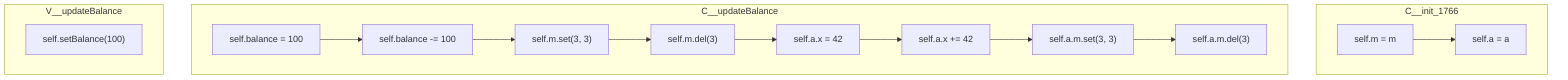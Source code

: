 graph TD
subgraph C__init_1766
    C__init_1766_68["self.m = m"]
    C__init_1766_69["self.a = a"]:::exitNode
    C__init_1766_68 --> C__init_1766_69
end
subgraph C__updateBalance
    C__updateBalance_70["self.balance = 100"]
    C__updateBalance_71["self.balance -= 100"]
    C__updateBalance_72["self.m.set(3, 3)"]
    C__updateBalance_73["self.m.del(3)"]
    C__updateBalance_74["self.a.x = 42"]
    C__updateBalance_75["self.a.x += 42"]
    C__updateBalance_76["self.a.m.set(3, 3)"]
    C__updateBalance_77["self.a.m.del(3)"]:::exitNode
    C__updateBalance_70 --> C__updateBalance_71
    C__updateBalance_71 --> C__updateBalance_72
    C__updateBalance_72 --> C__updateBalance_73
    C__updateBalance_73 --> C__updateBalance_74
    C__updateBalance_74 --> C__updateBalance_75
    C__updateBalance_75 --> C__updateBalance_76
    C__updateBalance_76 --> C__updateBalance_77
end
subgraph V__updateBalance
    V__updateBalance_78["self.setBalance(100)"]:::exitNode
end